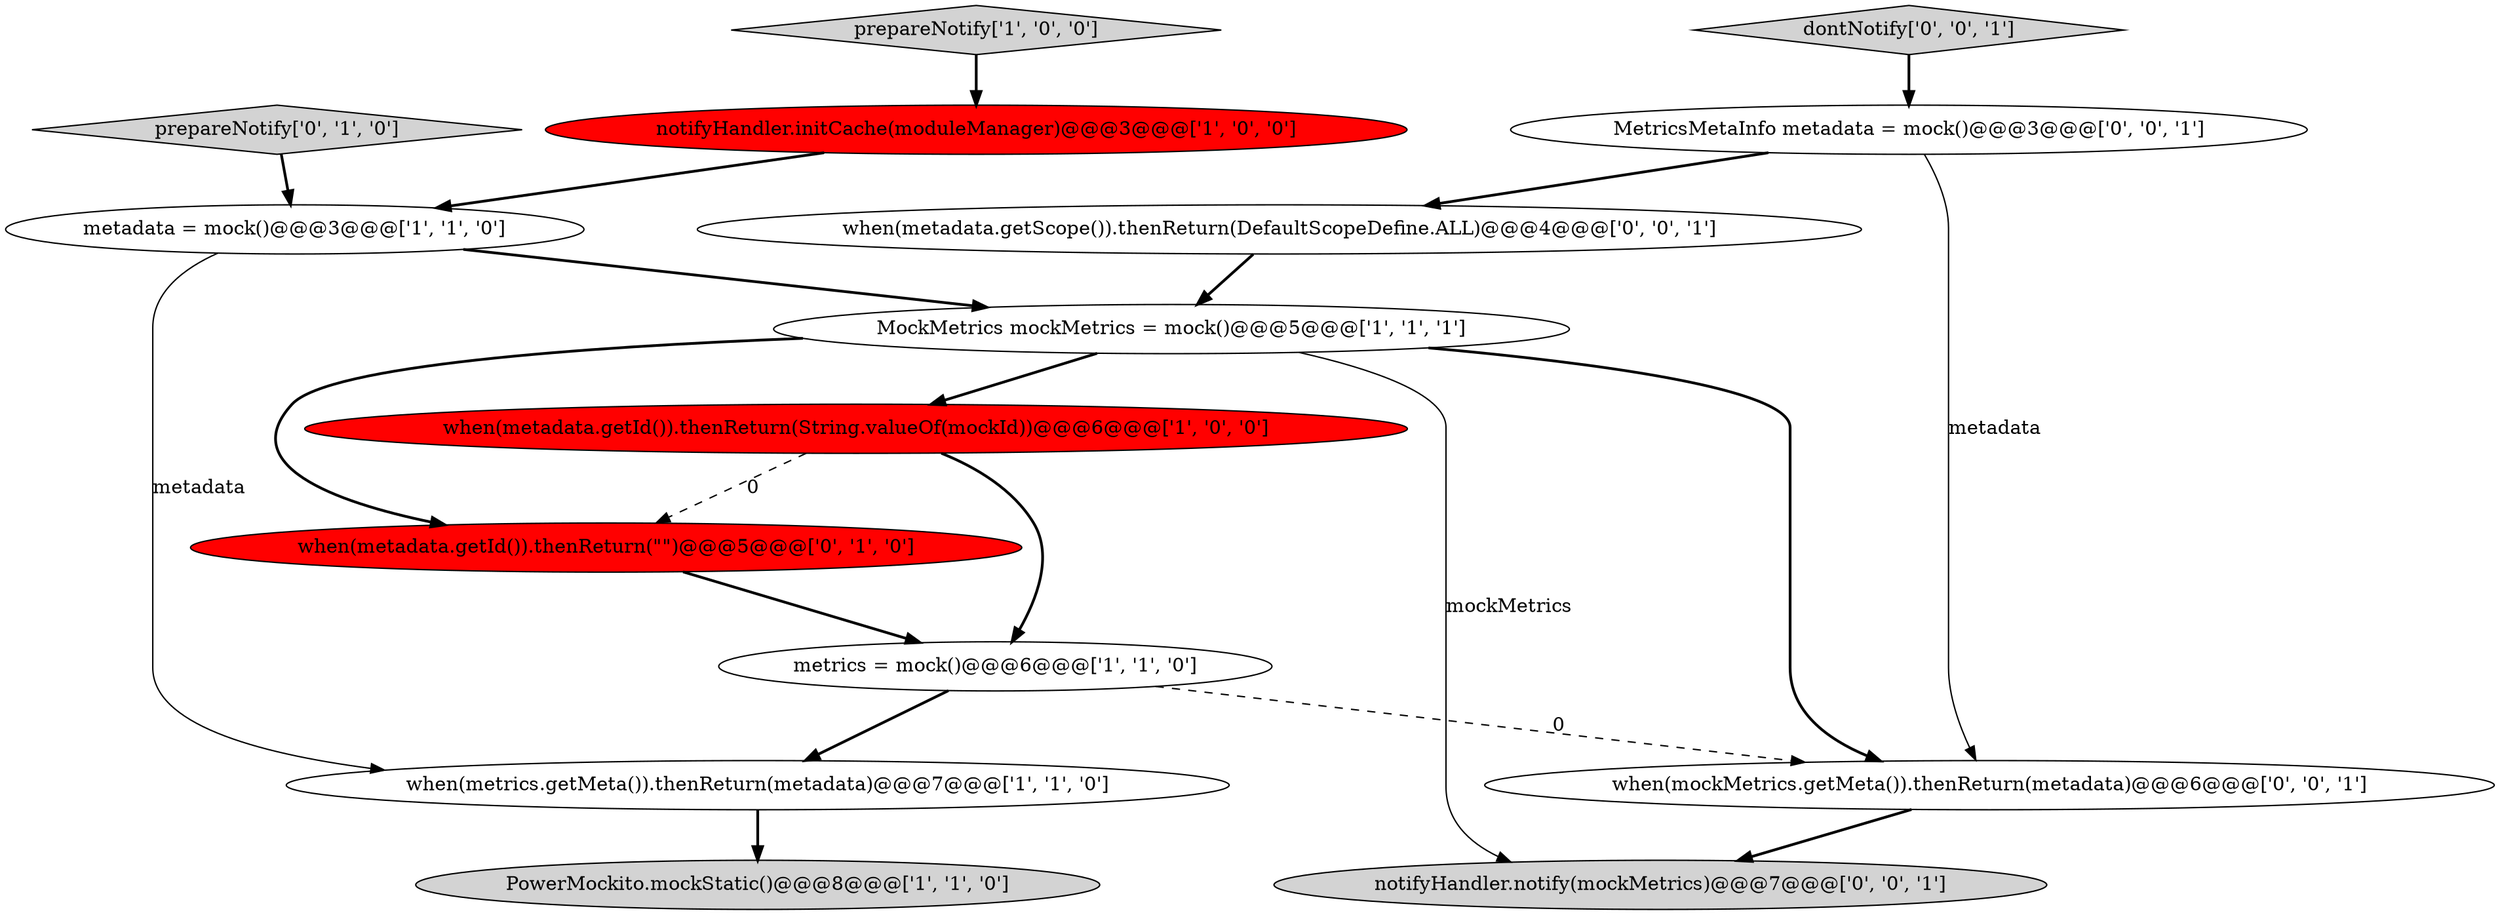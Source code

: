 digraph {
2 [style = filled, label = "when(metrics.getMeta()).thenReturn(metadata)@@@7@@@['1', '1', '0']", fillcolor = white, shape = ellipse image = "AAA0AAABBB1BBB"];
7 [style = filled, label = "PowerMockito.mockStatic()@@@8@@@['1', '1', '0']", fillcolor = lightgray, shape = ellipse image = "AAA0AAABBB1BBB"];
5 [style = filled, label = "metrics = mock()@@@6@@@['1', '1', '0']", fillcolor = white, shape = ellipse image = "AAA0AAABBB1BBB"];
6 [style = filled, label = "prepareNotify['1', '0', '0']", fillcolor = lightgray, shape = diamond image = "AAA0AAABBB1BBB"];
9 [style = filled, label = "prepareNotify['0', '1', '0']", fillcolor = lightgray, shape = diamond image = "AAA0AAABBB2BBB"];
11 [style = filled, label = "dontNotify['0', '0', '1']", fillcolor = lightgray, shape = diamond image = "AAA0AAABBB3BBB"];
0 [style = filled, label = "when(metadata.getId()).thenReturn(String.valueOf(mockId))@@@6@@@['1', '0', '0']", fillcolor = red, shape = ellipse image = "AAA1AAABBB1BBB"];
13 [style = filled, label = "MetricsMetaInfo metadata = mock()@@@3@@@['0', '0', '1']", fillcolor = white, shape = ellipse image = "AAA0AAABBB3BBB"];
1 [style = filled, label = "notifyHandler.initCache(moduleManager)@@@3@@@['1', '0', '0']", fillcolor = red, shape = ellipse image = "AAA1AAABBB1BBB"];
3 [style = filled, label = "metadata = mock()@@@3@@@['1', '1', '0']", fillcolor = white, shape = ellipse image = "AAA0AAABBB1BBB"];
14 [style = filled, label = "when(mockMetrics.getMeta()).thenReturn(metadata)@@@6@@@['0', '0', '1']", fillcolor = white, shape = ellipse image = "AAA0AAABBB3BBB"];
8 [style = filled, label = "when(metadata.getId()).thenReturn(\"\")@@@5@@@['0', '1', '0']", fillcolor = red, shape = ellipse image = "AAA1AAABBB2BBB"];
12 [style = filled, label = "when(metadata.getScope()).thenReturn(DefaultScopeDefine.ALL)@@@4@@@['0', '0', '1']", fillcolor = white, shape = ellipse image = "AAA0AAABBB3BBB"];
10 [style = filled, label = "notifyHandler.notify(mockMetrics)@@@7@@@['0', '0', '1']", fillcolor = lightgray, shape = ellipse image = "AAA0AAABBB3BBB"];
4 [style = filled, label = "MockMetrics mockMetrics = mock()@@@5@@@['1', '1', '1']", fillcolor = white, shape = ellipse image = "AAA0AAABBB1BBB"];
1->3 [style = bold, label=""];
9->3 [style = bold, label=""];
6->1 [style = bold, label=""];
4->8 [style = bold, label=""];
14->10 [style = bold, label=""];
5->2 [style = bold, label=""];
4->14 [style = bold, label=""];
4->10 [style = solid, label="mockMetrics"];
0->8 [style = dashed, label="0"];
13->12 [style = bold, label=""];
2->7 [style = bold, label=""];
5->14 [style = dashed, label="0"];
8->5 [style = bold, label=""];
12->4 [style = bold, label=""];
13->14 [style = solid, label="metadata"];
3->4 [style = bold, label=""];
11->13 [style = bold, label=""];
3->2 [style = solid, label="metadata"];
4->0 [style = bold, label=""];
0->5 [style = bold, label=""];
}
